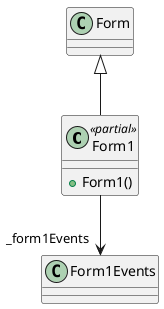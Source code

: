 @startuml
class Form1 <<partial>> {
    + Form1()
}
Form <|-- Form1
Form1 --> "_form1Events" Form1Events
@enduml
